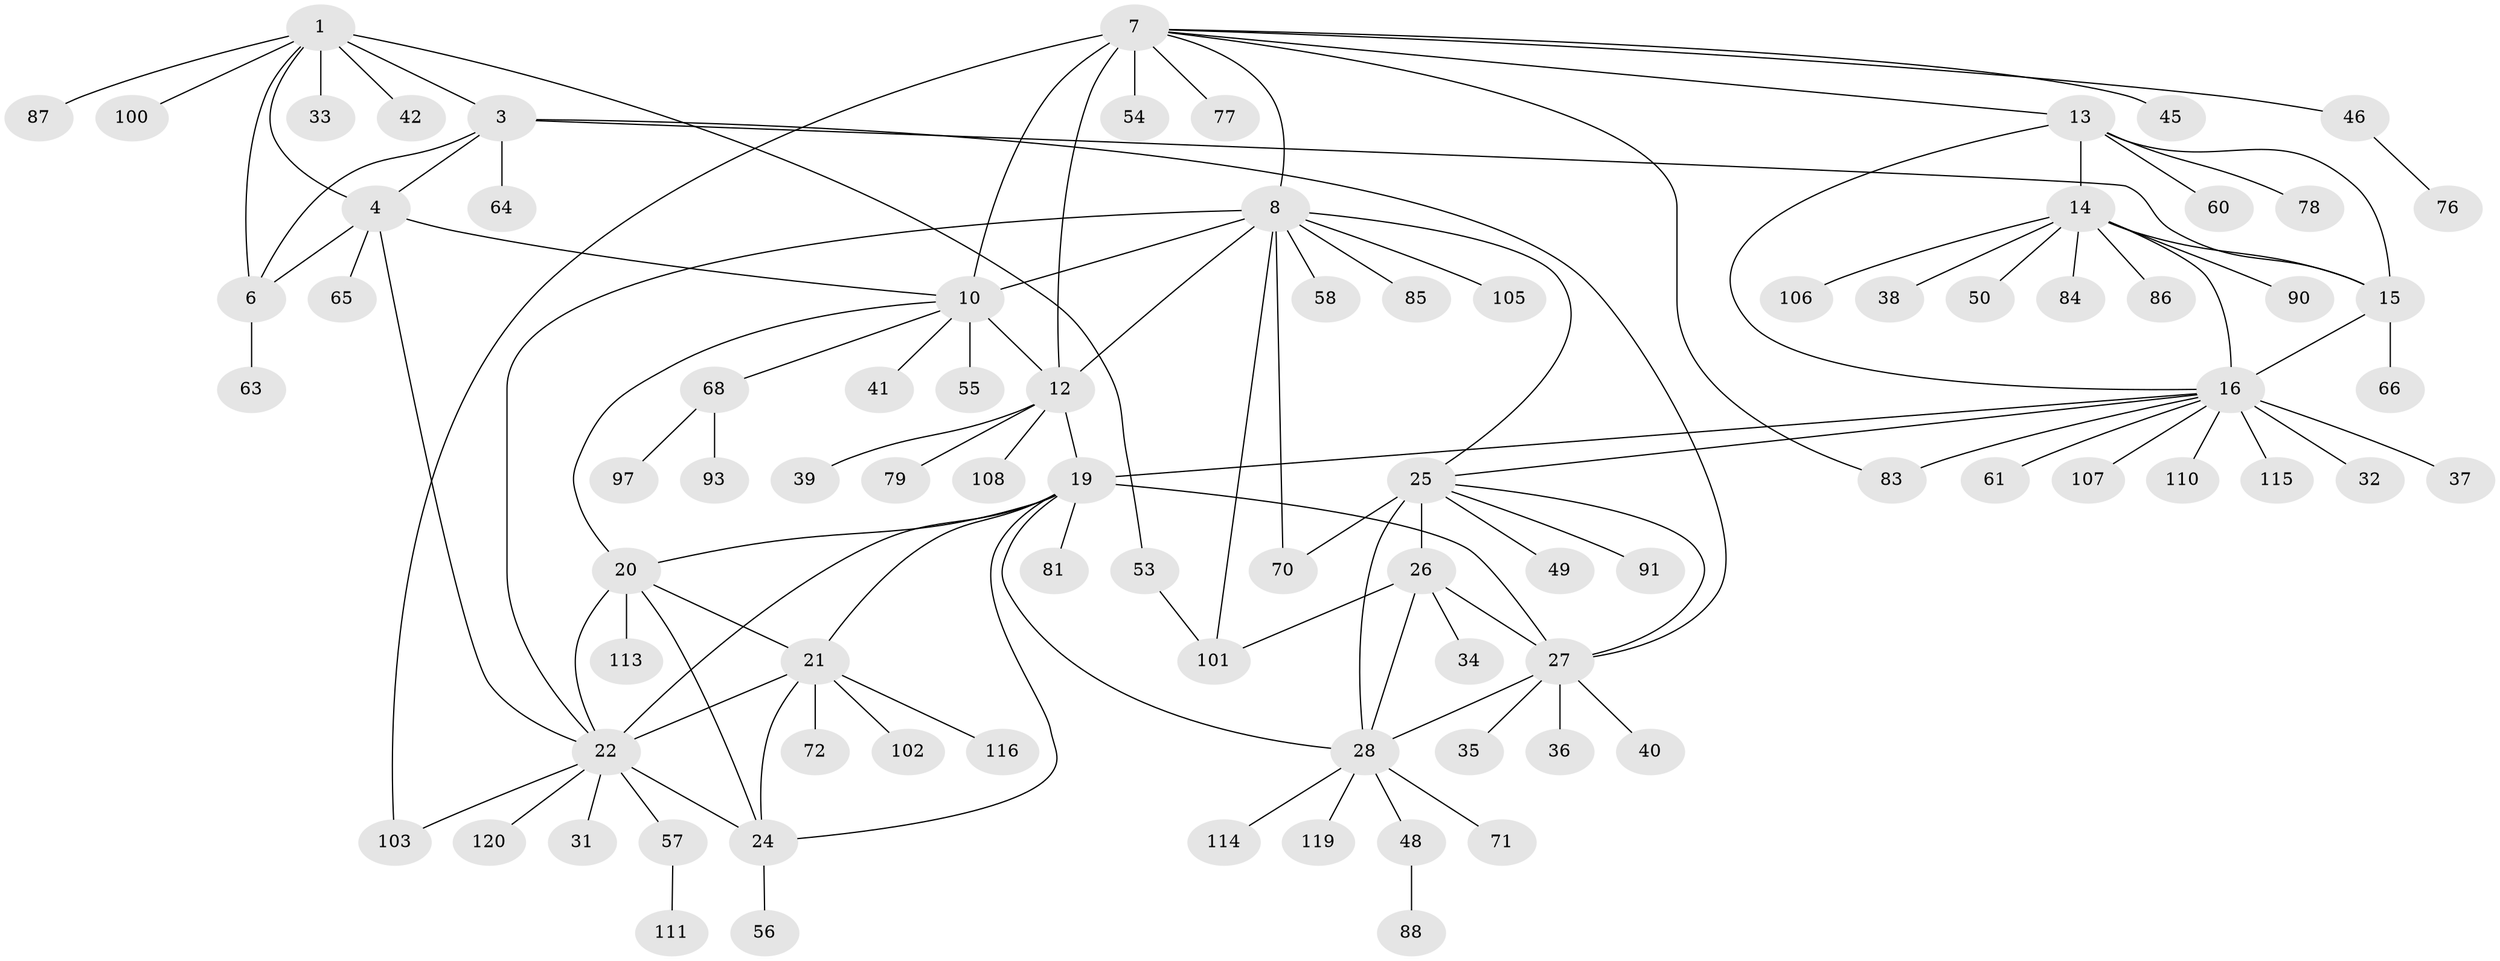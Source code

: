 // Generated by graph-tools (version 1.1) at 2025/24/03/03/25 07:24:14]
// undirected, 85 vertices, 116 edges
graph export_dot {
graph [start="1"]
  node [color=gray90,style=filled];
  1 [super="+2"];
  3 [super="+5"];
  4;
  6 [super="+43"];
  7 [super="+9"];
  8 [super="+112"];
  10 [super="+11"];
  12 [super="+104"];
  13 [super="+51"];
  14 [super="+17"];
  15;
  16 [super="+18"];
  19 [super="+44"];
  20 [super="+62"];
  21 [super="+59"];
  22 [super="+23"];
  24 [super="+75"];
  25 [super="+29"];
  26 [super="+30"];
  27 [super="+89"];
  28 [super="+47"];
  31 [super="+80"];
  32;
  33;
  34;
  35;
  36;
  37;
  38 [super="+52"];
  39 [super="+67"];
  40 [super="+117"];
  41;
  42;
  45 [super="+82"];
  46 [super="+69"];
  48 [super="+74"];
  49;
  50;
  53;
  54 [super="+92"];
  55;
  56;
  57 [super="+73"];
  58;
  60;
  61;
  63;
  64 [super="+98"];
  65;
  66 [super="+95"];
  68 [super="+99"];
  70;
  71;
  72 [super="+118"];
  76;
  77 [super="+94"];
  78;
  79;
  81 [super="+96"];
  83;
  84;
  85;
  86;
  87;
  88;
  90;
  91;
  93;
  97;
  100;
  101 [super="+109"];
  102;
  103;
  105;
  106;
  107;
  108;
  110;
  111;
  113;
  114;
  115;
  116;
  119;
  120;
  1 -- 3 [weight=4];
  1 -- 4 [weight=2];
  1 -- 6 [weight=2];
  1 -- 33;
  1 -- 87;
  1 -- 100;
  1 -- 53;
  1 -- 42;
  3 -- 4 [weight=2];
  3 -- 6 [weight=2];
  3 -- 27;
  3 -- 64;
  3 -- 15;
  4 -- 6;
  4 -- 22;
  4 -- 65;
  4 -- 10;
  6 -- 63;
  7 -- 8 [weight=2];
  7 -- 10 [weight=4];
  7 -- 12 [weight=2];
  7 -- 45;
  7 -- 77;
  7 -- 103;
  7 -- 13;
  7 -- 46;
  7 -- 83;
  7 -- 54;
  8 -- 10 [weight=2];
  8 -- 12;
  8 -- 25;
  8 -- 58;
  8 -- 70;
  8 -- 85;
  8 -- 101;
  8 -- 105;
  8 -- 22;
  10 -- 12 [weight=2];
  10 -- 55;
  10 -- 68;
  10 -- 20;
  10 -- 41;
  12 -- 39;
  12 -- 79;
  12 -- 108;
  12 -- 19;
  13 -- 14 [weight=2];
  13 -- 15;
  13 -- 16 [weight=2];
  13 -- 60;
  13 -- 78;
  14 -- 15 [weight=2];
  14 -- 16 [weight=4];
  14 -- 38;
  14 -- 106;
  14 -- 50;
  14 -- 84;
  14 -- 86;
  14 -- 90;
  15 -- 16 [weight=2];
  15 -- 66;
  16 -- 32;
  16 -- 61;
  16 -- 110;
  16 -- 115;
  16 -- 37;
  16 -- 107;
  16 -- 83;
  16 -- 19;
  16 -- 25;
  19 -- 20;
  19 -- 21;
  19 -- 22 [weight=2];
  19 -- 24;
  19 -- 27;
  19 -- 81;
  19 -- 28;
  20 -- 21;
  20 -- 22 [weight=2];
  20 -- 24;
  20 -- 113;
  21 -- 22 [weight=2];
  21 -- 24;
  21 -- 72;
  21 -- 102;
  21 -- 116;
  22 -- 24 [weight=2];
  22 -- 31;
  22 -- 57;
  22 -- 103;
  22 -- 120;
  24 -- 56;
  25 -- 26 [weight=4];
  25 -- 27 [weight=2];
  25 -- 28 [weight=2];
  25 -- 70;
  25 -- 91;
  25 -- 49;
  26 -- 27 [weight=2];
  26 -- 28 [weight=2];
  26 -- 34;
  26 -- 101;
  27 -- 28;
  27 -- 35;
  27 -- 36;
  27 -- 40;
  28 -- 48;
  28 -- 71;
  28 -- 114;
  28 -- 119;
  46 -- 76;
  48 -- 88;
  53 -- 101;
  57 -- 111;
  68 -- 93;
  68 -- 97;
}
